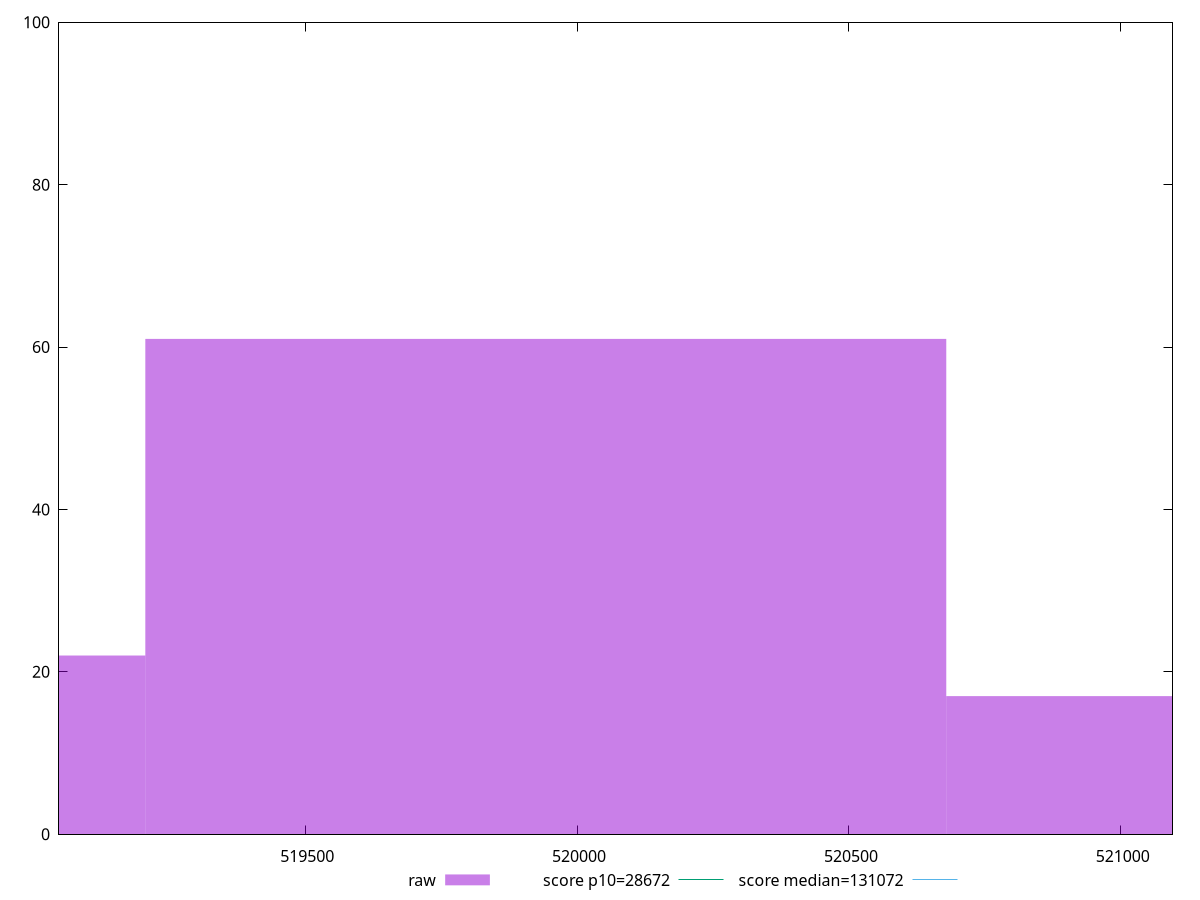 reset

$raw <<EOF
519942.5511122161 61
521415.4761861884 17
518469.6260382438 22
EOF

set key outside below
set boxwidth 1472.9250739722836
set xrange [519047.3357513424:521095.04237993486]
set yrange [0:100]
set trange [0:100]
set style fill transparent solid 0.5 noborder

set parametric
set terminal svg size 640, 490 enhanced background rgb 'white'
set output "report_00025_2021-02-22T21:38:55.199Z/uses-long-cache-ttl/samples/pages/raw/histogram.svg"

plot $raw title "raw" with boxes, \
     28672,t title "score p10=28672", \
     131072,t title "score median=131072"

reset

